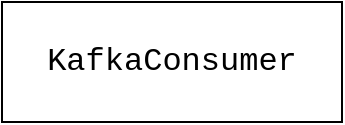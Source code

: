 <mxfile version="13.9.9" type="device"><diagram id="C5RBs43oDa-KdzZeNtuy" name="Page-1"><mxGraphModel dx="1422" dy="822" grid="1" gridSize="10" guides="1" tooltips="1" connect="1" arrows="1" fold="1" page="1" pageScale="1" pageWidth="827" pageHeight="1169" math="0" shadow="0"><root><mxCell id="WIyWlLk6GJQsqaUBKTNV-0"/><mxCell id="WIyWlLk6GJQsqaUBKTNV-1" parent="WIyWlLk6GJQsqaUBKTNV-0"/><mxCell id="hclTvsYQuoA-A1ykLdxM-0" value="&lt;pre style=&quot;background-color: rgb(255 , 255 , 255) ; font-family: &amp;#34;courier new&amp;#34; ; font-size: 12pt&quot;&gt;KafkaConsumer&lt;/pre&gt;" style="rounded=0;whiteSpace=wrap;html=1;" vertex="1" parent="WIyWlLk6GJQsqaUBKTNV-1"><mxGeometry x="130" y="270" width="170" height="60" as="geometry"/></mxCell></root></mxGraphModel></diagram></mxfile>